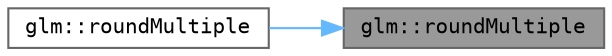 digraph "glm::roundMultiple"
{
 // LATEX_PDF_SIZE
  bgcolor="transparent";
  edge [fontname=Terminal,fontsize=10,labelfontname=Helvetica,labelfontsize=10];
  node [fontname=Terminal,fontsize=10,shape=box,height=0.2,width=0.4];
  rankdir="RL";
  Node1 [label="glm::roundMultiple",height=0.2,width=0.4,color="gray40", fillcolor="grey60", style="filled", fontcolor="black",tooltip=" "];
  Node1 -> Node2 [dir="back",color="steelblue1",style="solid"];
  Node2 [label="glm::roundMultiple",height=0.2,width=0.4,color="grey40", fillcolor="white", style="filled",URL="$group__gtc__round.html#ga07e3a3709fc96462033ff8fea1ce9e9b",tooltip=" "];
}

